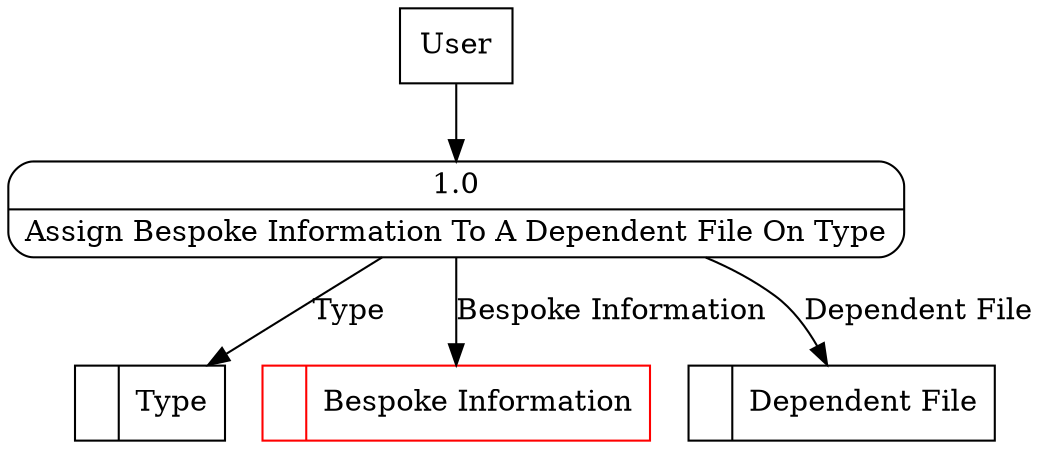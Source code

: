 digraph dfd2{ 
node[shape=record]
200 [label="<f0>  |<f1> Type " ];
201 [label="<f0>  |<f1> Bespoke Information " color=red];
202 [label="<f0>  |<f1> Dependent File " ];
203 [label="User" shape=box];
204 [label="{<f0> 1.0|<f1> Assign Bespoke Information To A Dependent File On Type }" shape=Mrecord];
203 -> 204
204 -> 201 [label="Bespoke Information"]
204 -> 202 [label="Dependent File"]
204 -> 200 [label="Type"]
}